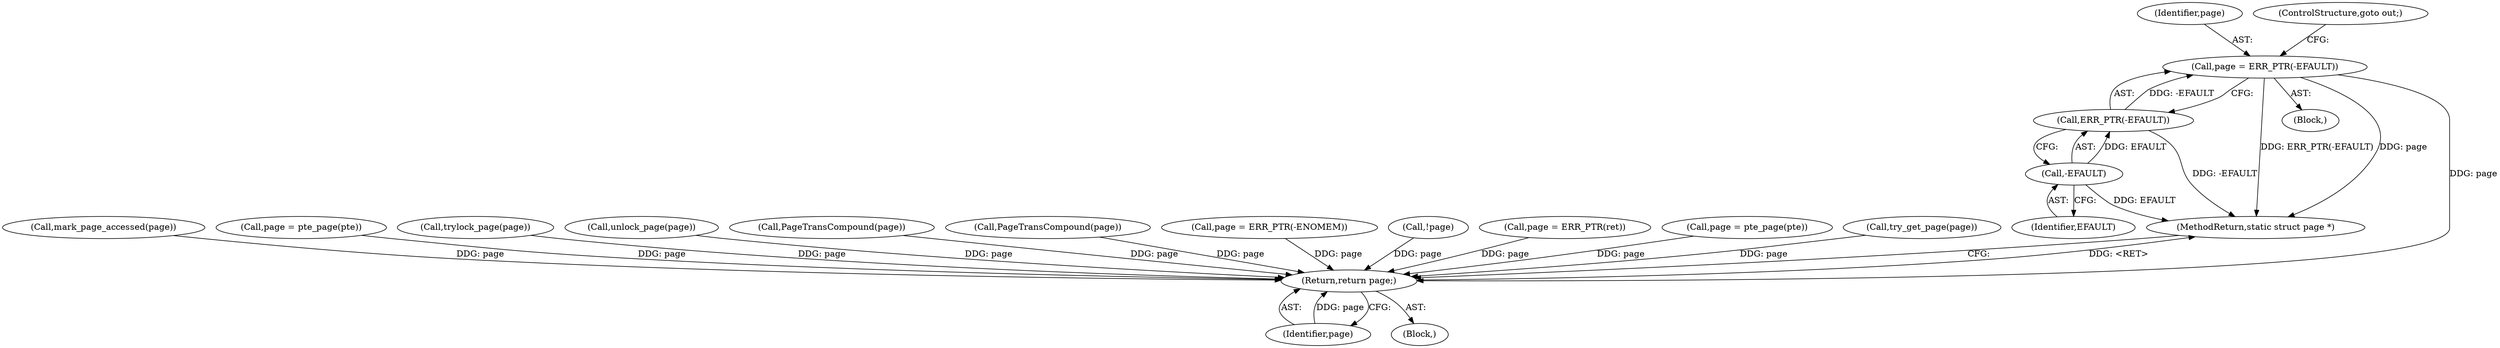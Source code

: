 digraph "0_linux_6b3a707736301c2128ca85ce85fb13f60b5e350a_4@pointer" {
"1000249" [label="(Call,page = ERR_PTR(-EFAULT))"];
"1000251" [label="(Call,ERR_PTR(-EFAULT))"];
"1000252" [label="(Call,-EFAULT)"];
"1000379" [label="(Return,return page;)"];
"1000250" [label="(Identifier,page)"];
"1000345" [label="(Call,mark_page_accessed(page))"];
"1000232" [label="(Call,page = pte_page(pte))"];
"1000367" [label="(Call,trylock_page(page))"];
"1000252" [label="(Call,-EFAULT)"];
"1000249" [label="(Call,page = ERR_PTR(-EFAULT))"];
"1000373" [label="(Call,unlock_page(page))"];
"1000380" [label="(Identifier,page)"];
"1000284" [label="(Call,PageTransCompound(page))"];
"1000248" [label="(Block,)"];
"1000251" [label="(Call,ERR_PTR(-EFAULT))"];
"1000359" [label="(Call,PageTransCompound(page))"];
"1000320" [label="(Call,page = ERR_PTR(-ENOMEM))"];
"1000241" [label="(Call,!page)"];
"1000253" [label="(Identifier,EFAULT)"];
"1000274" [label="(Call,page = ERR_PTR(ret))"];
"1000114" [label="(Block,)"];
"1000260" [label="(Call,page = pte_page(pte))"];
"1000317" [label="(Call,try_get_page(page))"];
"1000395" [label="(MethodReturn,static struct page *)"];
"1000379" [label="(Return,return page;)"];
"1000254" [label="(ControlStructure,goto out;)"];
"1000249" -> "1000248"  [label="AST: "];
"1000249" -> "1000251"  [label="CFG: "];
"1000250" -> "1000249"  [label="AST: "];
"1000251" -> "1000249"  [label="AST: "];
"1000254" -> "1000249"  [label="CFG: "];
"1000249" -> "1000395"  [label="DDG: ERR_PTR(-EFAULT)"];
"1000249" -> "1000395"  [label="DDG: page"];
"1000251" -> "1000249"  [label="DDG: -EFAULT"];
"1000249" -> "1000379"  [label="DDG: page"];
"1000251" -> "1000252"  [label="CFG: "];
"1000252" -> "1000251"  [label="AST: "];
"1000251" -> "1000395"  [label="DDG: -EFAULT"];
"1000252" -> "1000251"  [label="DDG: EFAULT"];
"1000252" -> "1000253"  [label="CFG: "];
"1000253" -> "1000252"  [label="AST: "];
"1000252" -> "1000395"  [label="DDG: EFAULT"];
"1000379" -> "1000114"  [label="AST: "];
"1000379" -> "1000380"  [label="CFG: "];
"1000380" -> "1000379"  [label="AST: "];
"1000395" -> "1000379"  [label="CFG: "];
"1000379" -> "1000395"  [label="DDG: <RET>"];
"1000380" -> "1000379"  [label="DDG: page"];
"1000284" -> "1000379"  [label="DDG: page"];
"1000317" -> "1000379"  [label="DDG: page"];
"1000367" -> "1000379"  [label="DDG: page"];
"1000359" -> "1000379"  [label="DDG: page"];
"1000241" -> "1000379"  [label="DDG: page"];
"1000373" -> "1000379"  [label="DDG: page"];
"1000274" -> "1000379"  [label="DDG: page"];
"1000232" -> "1000379"  [label="DDG: page"];
"1000260" -> "1000379"  [label="DDG: page"];
"1000345" -> "1000379"  [label="DDG: page"];
"1000320" -> "1000379"  [label="DDG: page"];
}
